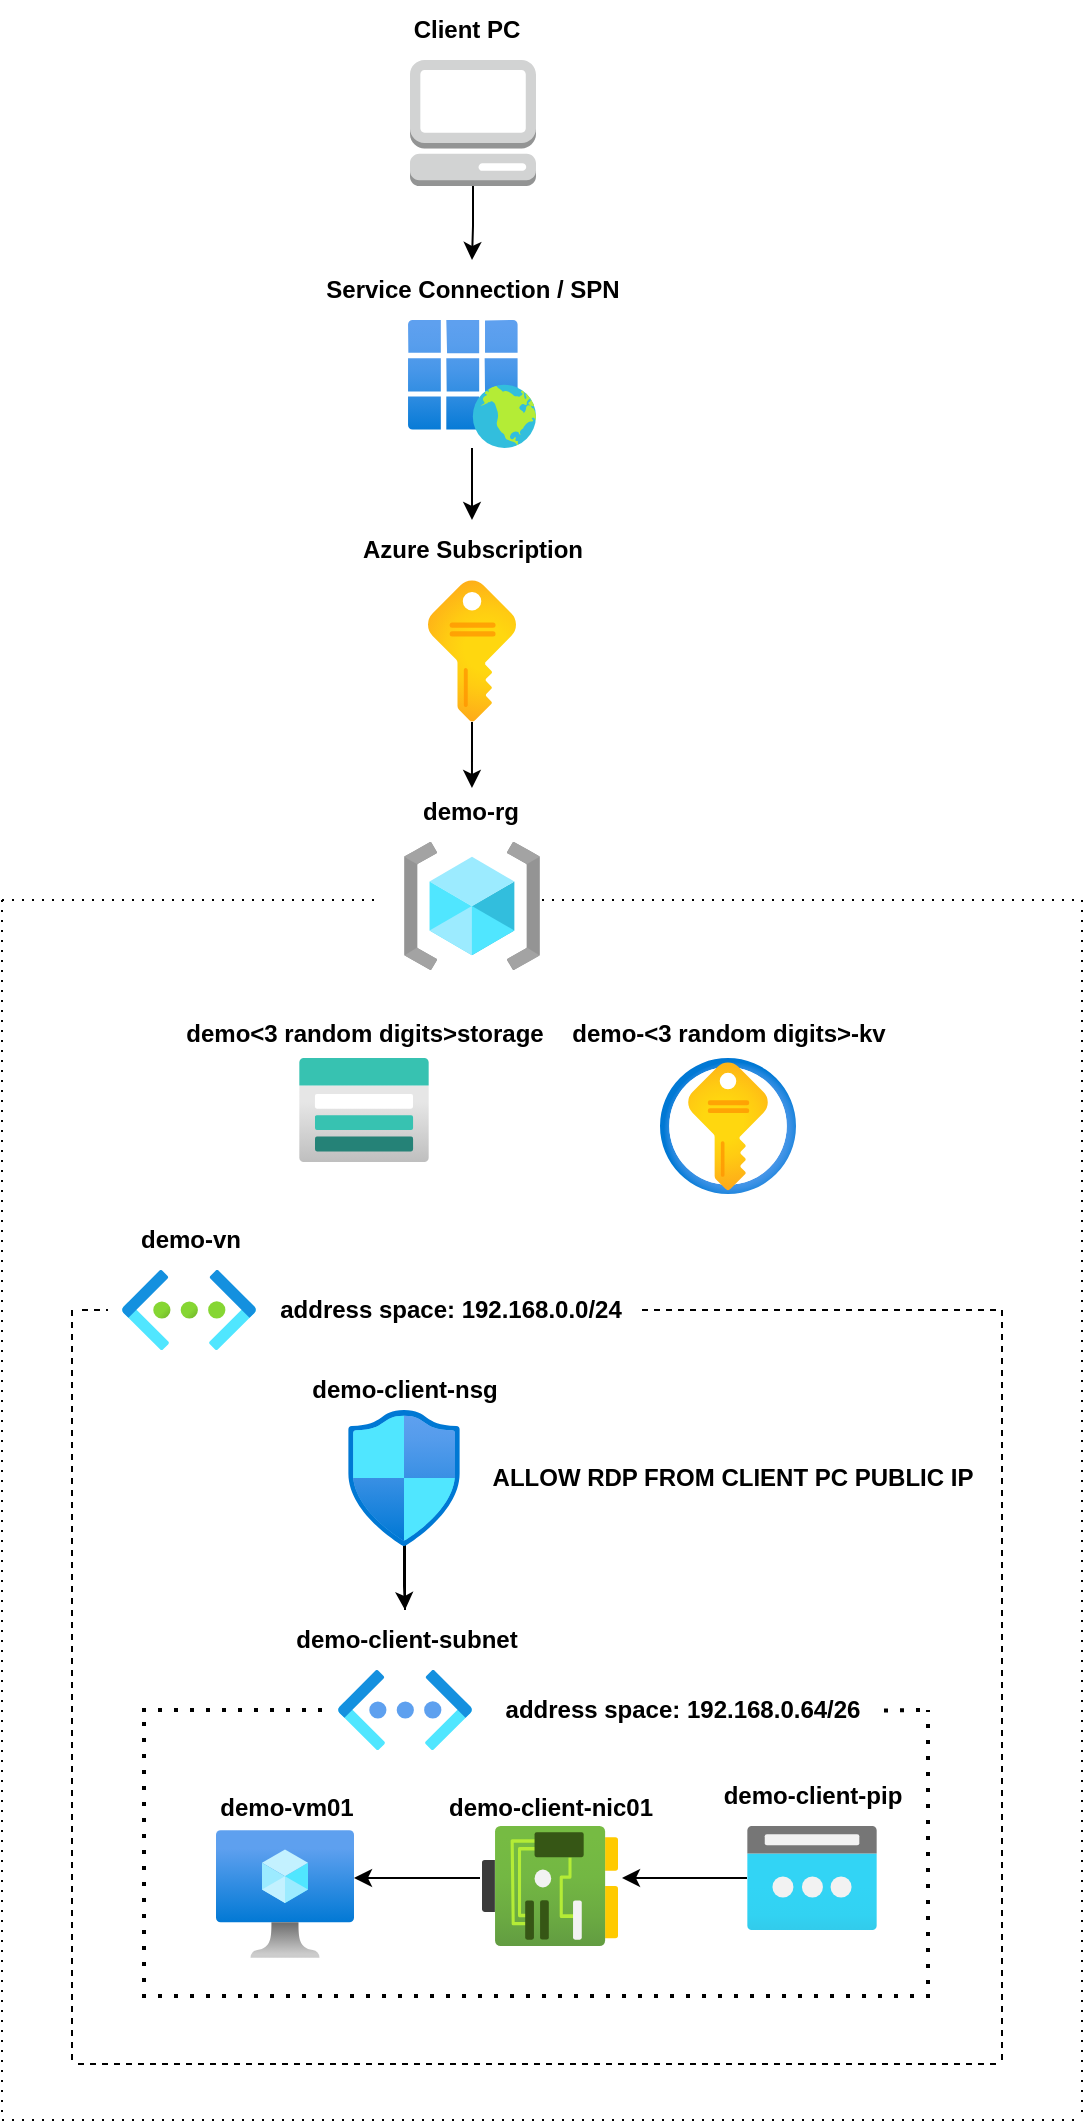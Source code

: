 <mxfile version="21.3.0" type="device">
  <diagram name="Side-1" id="Lm8Lxion_mw2OkoYkOi0">
    <mxGraphModel dx="1622" dy="927" grid="1" gridSize="10" guides="1" tooltips="1" connect="1" arrows="1" fold="1" page="1" pageScale="1" pageWidth="827" pageHeight="1169" math="0" shadow="0">
      <root>
        <mxCell id="0" />
        <mxCell id="1" parent="0" />
        <mxCell id="bI8WeHNzFJDsldCCA7HD-8" value="" style="edgeStyle=orthogonalEdgeStyle;rounded=0;orthogonalLoop=1;jettySize=auto;html=1;" edge="1" parent="1" source="bI8WeHNzFJDsldCCA7HD-1" target="bI8WeHNzFJDsldCCA7HD-7">
          <mxGeometry relative="1" as="geometry" />
        </mxCell>
        <mxCell id="bI8WeHNzFJDsldCCA7HD-1" value="" style="outlineConnect=0;dashed=0;verticalLabelPosition=bottom;verticalAlign=top;align=center;html=1;shape=mxgraph.aws3.management_console;fillColor=#D2D3D3;gradientColor=none;" vertex="1" parent="1">
          <mxGeometry x="364" y="130" width="63" height="63" as="geometry" />
        </mxCell>
        <mxCell id="bI8WeHNzFJDsldCCA7HD-2" value="Client PC" style="text;html=1;align=center;verticalAlign=middle;resizable=0;points=[];autosize=1;strokeColor=none;fillColor=none;fontStyle=1" vertex="1" parent="1">
          <mxGeometry x="351.5" y="100" width="80" height="30" as="geometry" />
        </mxCell>
        <mxCell id="bI8WeHNzFJDsldCCA7HD-14" style="edgeStyle=orthogonalEdgeStyle;rounded=0;orthogonalLoop=1;jettySize=auto;html=1;entryX=0.514;entryY=0.1;entryDx=0;entryDy=0;entryPerimeter=0;" edge="1" parent="1" source="bI8WeHNzFJDsldCCA7HD-3" target="bI8WeHNzFJDsldCCA7HD-11">
          <mxGeometry relative="1" as="geometry" />
        </mxCell>
        <mxCell id="bI8WeHNzFJDsldCCA7HD-3" value="" style="image;aspect=fixed;html=1;points=[];align=center;fontSize=12;image=img/lib/azure2/general/Subscriptions.svg;" vertex="1" parent="1">
          <mxGeometry x="373" y="390" width="44" height="71" as="geometry" />
        </mxCell>
        <mxCell id="bI8WeHNzFJDsldCCA7HD-4" value="Azure Subscription" style="text;html=1;align=center;verticalAlign=middle;resizable=0;points=[];autosize=1;strokeColor=none;fillColor=none;fontStyle=1" vertex="1" parent="1">
          <mxGeometry x="330" y="360" width="130" height="30" as="geometry" />
        </mxCell>
        <mxCell id="bI8WeHNzFJDsldCCA7HD-9" value="" style="edgeStyle=orthogonalEdgeStyle;rounded=0;orthogonalLoop=1;jettySize=auto;html=1;" edge="1" parent="1" source="bI8WeHNzFJDsldCCA7HD-6" target="bI8WeHNzFJDsldCCA7HD-4">
          <mxGeometry relative="1" as="geometry" />
        </mxCell>
        <mxCell id="bI8WeHNzFJDsldCCA7HD-6" value="" style="image;aspect=fixed;html=1;points=[];align=center;fontSize=12;image=img/lib/azure2/identity/Enterprise_Applications.svg;" vertex="1" parent="1">
          <mxGeometry x="363" y="260" width="64" height="64" as="geometry" />
        </mxCell>
        <mxCell id="bI8WeHNzFJDsldCCA7HD-7" value="Service Connection / SPN" style="text;html=1;align=center;verticalAlign=middle;resizable=0;points=[];autosize=1;strokeColor=none;fillColor=none;fontStyle=1" vertex="1" parent="1">
          <mxGeometry x="310" y="230" width="170" height="30" as="geometry" />
        </mxCell>
        <mxCell id="bI8WeHNzFJDsldCCA7HD-11" value="demo-rg" style="text;html=1;align=center;verticalAlign=middle;resizable=0;points=[];autosize=1;strokeColor=none;fillColor=none;fontStyle=1" vertex="1" parent="1">
          <mxGeometry x="359" y="491" width="70" height="30" as="geometry" />
        </mxCell>
        <mxCell id="bI8WeHNzFJDsldCCA7HD-12" value="" style="image;aspect=fixed;html=1;points=[];align=center;fontSize=12;image=img/lib/azure2/general/Resource_Groups.svg;" vertex="1" parent="1">
          <mxGeometry x="361" y="521" width="68" height="64" as="geometry" />
        </mxCell>
        <mxCell id="bI8WeHNzFJDsldCCA7HD-15" value="" style="image;aspect=fixed;html=1;points=[];align=center;fontSize=12;image=img/lib/azure2/networking/Virtual_Networks.svg;" vertex="1" parent="1">
          <mxGeometry x="220" y="735" width="67" height="40" as="geometry" />
        </mxCell>
        <mxCell id="bI8WeHNzFJDsldCCA7HD-16" value="demo-vn" style="text;html=1;align=center;verticalAlign=middle;resizable=0;points=[];autosize=1;strokeColor=none;fillColor=none;fontStyle=1" vertex="1" parent="1">
          <mxGeometry x="218.5" y="705" width="70" height="30" as="geometry" />
        </mxCell>
        <mxCell id="bI8WeHNzFJDsldCCA7HD-17" value="address space:&amp;nbsp;192.168.0.0/24" style="text;html=1;align=center;verticalAlign=middle;resizable=0;points=[];autosize=1;strokeColor=none;fillColor=none;fontStyle=1" vertex="1" parent="1">
          <mxGeometry x="288.5" y="740" width="190" height="30" as="geometry" />
        </mxCell>
        <mxCell id="bI8WeHNzFJDsldCCA7HD-18" value="" style="image;aspect=fixed;html=1;points=[];align=center;fontSize=12;image=img/lib/azure2/networking/Virtual_Networks_Classic.svg;" vertex="1" parent="1">
          <mxGeometry x="328" y="935" width="67" height="40" as="geometry" />
        </mxCell>
        <mxCell id="bI8WeHNzFJDsldCCA7HD-24" value="" style="edgeStyle=orthogonalEdgeStyle;rounded=0;orthogonalLoop=1;jettySize=auto;html=1;" edge="1" parent="1" source="bI8WeHNzFJDsldCCA7HD-19">
          <mxGeometry relative="1" as="geometry">
            <mxPoint x="361.5" y="825" as="targetPoint" />
          </mxGeometry>
        </mxCell>
        <mxCell id="bI8WeHNzFJDsldCCA7HD-19" value="demo-client-subnet" style="text;html=1;align=center;verticalAlign=middle;resizable=0;points=[];autosize=1;strokeColor=none;fillColor=none;fontStyle=1" vertex="1" parent="1">
          <mxGeometry x="296.5" y="905" width="130" height="30" as="geometry" />
        </mxCell>
        <mxCell id="bI8WeHNzFJDsldCCA7HD-20" value="address space: 192.168.0.64/26" style="text;html=1;align=center;verticalAlign=middle;resizable=0;points=[];autosize=1;strokeColor=none;fillColor=none;fontStyle=1" vertex="1" parent="1">
          <mxGeometry x="400" y="940" width="200" height="30" as="geometry" />
        </mxCell>
        <mxCell id="bI8WeHNzFJDsldCCA7HD-22" value="" style="edgeStyle=orthogonalEdgeStyle;rounded=0;orthogonalLoop=1;jettySize=auto;html=1;" edge="1" parent="1" source="bI8WeHNzFJDsldCCA7HD-21" target="bI8WeHNzFJDsldCCA7HD-19">
          <mxGeometry relative="1" as="geometry" />
        </mxCell>
        <mxCell id="bI8WeHNzFJDsldCCA7HD-21" value="" style="image;aspect=fixed;html=1;points=[];align=center;fontSize=12;image=img/lib/azure2/networking/Network_Security_Groups.svg;" vertex="1" parent="1">
          <mxGeometry x="333" y="805" width="56.0" height="68" as="geometry" />
        </mxCell>
        <mxCell id="bI8WeHNzFJDsldCCA7HD-25" value="demo-client-nsg" style="text;html=1;align=center;verticalAlign=middle;resizable=0;points=[];autosize=1;strokeColor=none;fillColor=none;fontStyle=1" vertex="1" parent="1">
          <mxGeometry x="301" y="780" width="120" height="30" as="geometry" />
        </mxCell>
        <mxCell id="bI8WeHNzFJDsldCCA7HD-26" value="" style="image;aspect=fixed;html=1;points=[];align=center;fontSize=12;image=img/lib/azure2/compute/Virtual_Machine.svg;" vertex="1" parent="1">
          <mxGeometry x="267" y="1015" width="69" height="64" as="geometry" />
        </mxCell>
        <mxCell id="bI8WeHNzFJDsldCCA7HD-27" value="demo-vm01" style="text;html=1;align=center;verticalAlign=middle;resizable=0;points=[];autosize=1;strokeColor=none;fillColor=none;fontStyle=1" vertex="1" parent="1">
          <mxGeometry x="256.5" y="989" width="90" height="30" as="geometry" />
        </mxCell>
        <mxCell id="bI8WeHNzFJDsldCCA7HD-29" value="" style="image;aspect=fixed;html=1;points=[];align=center;fontSize=12;image=img/lib/azure2/networking/Network_Interfaces.svg;" vertex="1" parent="1">
          <mxGeometry x="400" y="1013" width="68" height="60" as="geometry" />
        </mxCell>
        <mxCell id="bI8WeHNzFJDsldCCA7HD-30" value="demo-client-nic01" style="text;html=1;align=center;verticalAlign=middle;resizable=0;points=[];autosize=1;strokeColor=none;fillColor=none;fontStyle=1" vertex="1" parent="1">
          <mxGeometry x="369" y="989" width="130" height="30" as="geometry" />
        </mxCell>
        <mxCell id="bI8WeHNzFJDsldCCA7HD-43" value="" style="edgeStyle=orthogonalEdgeStyle;rounded=0;orthogonalLoop=1;jettySize=auto;html=1;" edge="1" parent="1" source="bI8WeHNzFJDsldCCA7HD-31">
          <mxGeometry relative="1" as="geometry">
            <mxPoint x="470" y="1039" as="targetPoint" />
          </mxGeometry>
        </mxCell>
        <mxCell id="bI8WeHNzFJDsldCCA7HD-31" value="" style="image;aspect=fixed;html=1;points=[];align=center;fontSize=12;image=img/lib/azure2/networking/Public_IP_Addresses.svg;" vertex="1" parent="1">
          <mxGeometry x="532.5" y="1013" width="65" height="52" as="geometry" />
        </mxCell>
        <mxCell id="bI8WeHNzFJDsldCCA7HD-32" value="demo-client-pip" style="text;html=1;align=center;verticalAlign=middle;resizable=0;points=[];autosize=1;strokeColor=none;fillColor=none;fontStyle=1" vertex="1" parent="1">
          <mxGeometry x="510" y="983" width="110" height="30" as="geometry" />
        </mxCell>
        <mxCell id="bI8WeHNzFJDsldCCA7HD-33" value="ALLOW RDP FROM CLIENT PC PUBLIC IP" style="text;html=1;align=center;verticalAlign=middle;resizable=0;points=[];autosize=1;strokeColor=none;fillColor=none;fontStyle=1" vertex="1" parent="1">
          <mxGeometry x="395" y="824" width="260" height="30" as="geometry" />
        </mxCell>
        <mxCell id="bI8WeHNzFJDsldCCA7HD-45" value="" style="edgeStyle=orthogonalEdgeStyle;rounded=0;orthogonalLoop=1;jettySize=auto;html=1;" edge="1" parent="1">
          <mxGeometry relative="1" as="geometry">
            <mxPoint x="399" y="1039" as="sourcePoint" />
            <mxPoint x="336" y="1039" as="targetPoint" />
          </mxGeometry>
        </mxCell>
        <mxCell id="bI8WeHNzFJDsldCCA7HD-46" value="" style="endArrow=none;dashed=1;html=1;rounded=0;" edge="1" parent="1">
          <mxGeometry width="50" height="50" relative="1" as="geometry">
            <mxPoint x="195" y="1130" as="sourcePoint" />
            <mxPoint x="195" y="755" as="targetPoint" />
          </mxGeometry>
        </mxCell>
        <mxCell id="bI8WeHNzFJDsldCCA7HD-48" value="" style="endArrow=none;dashed=1;html=1;rounded=0;" edge="1" parent="1">
          <mxGeometry width="50" height="50" relative="1" as="geometry">
            <mxPoint x="657" y="1132" as="sourcePoint" />
            <mxPoint x="197" y="1132" as="targetPoint" />
          </mxGeometry>
        </mxCell>
        <mxCell id="bI8WeHNzFJDsldCCA7HD-49" value="" style="endArrow=none;dashed=1;html=1;rounded=0;" edge="1" parent="1">
          <mxGeometry width="50" height="50" relative="1" as="geometry">
            <mxPoint x="660" y="1130" as="sourcePoint" />
            <mxPoint x="660" y="755" as="targetPoint" />
          </mxGeometry>
        </mxCell>
        <mxCell id="bI8WeHNzFJDsldCCA7HD-50" value="" style="endArrow=none;dashed=1;html=1;rounded=0;" edge="1" parent="1">
          <mxGeometry width="50" height="50" relative="1" as="geometry">
            <mxPoint x="480" y="755" as="sourcePoint" />
            <mxPoint x="660" y="755" as="targetPoint" />
          </mxGeometry>
        </mxCell>
        <mxCell id="bI8WeHNzFJDsldCCA7HD-51" value="" style="endArrow=none;dashed=1;html=1;rounded=0;" edge="1" parent="1">
          <mxGeometry width="50" height="50" relative="1" as="geometry">
            <mxPoint x="200" y="755" as="sourcePoint" />
            <mxPoint x="213" y="755" as="targetPoint" />
          </mxGeometry>
        </mxCell>
        <mxCell id="bI8WeHNzFJDsldCCA7HD-52" value="" style="endArrow=none;dashed=1;html=1;dashPattern=1 3;strokeWidth=2;rounded=0;" edge="1" parent="1">
          <mxGeometry width="50" height="50" relative="1" as="geometry">
            <mxPoint x="230" y="955" as="sourcePoint" />
            <mxPoint x="320" y="955" as="targetPoint" />
          </mxGeometry>
        </mxCell>
        <mxCell id="bI8WeHNzFJDsldCCA7HD-53" value="" style="endArrow=none;dashed=1;html=1;dashPattern=1 3;strokeWidth=2;rounded=0;" edge="1" parent="1">
          <mxGeometry width="50" height="50" relative="1" as="geometry">
            <mxPoint x="231" y="1099" as="sourcePoint" />
            <mxPoint x="231" y="959" as="targetPoint" />
          </mxGeometry>
        </mxCell>
        <mxCell id="bI8WeHNzFJDsldCCA7HD-54" value="" style="endArrow=none;dashed=1;html=1;dashPattern=1 3;strokeWidth=2;rounded=0;" edge="1" parent="1">
          <mxGeometry width="50" height="50" relative="1" as="geometry">
            <mxPoint x="238" y="1098" as="sourcePoint" />
            <mxPoint x="630" y="1098" as="targetPoint" />
          </mxGeometry>
        </mxCell>
        <mxCell id="bI8WeHNzFJDsldCCA7HD-55" value="" style="endArrow=none;dashed=1;html=1;dashPattern=1 3;strokeWidth=2;rounded=0;" edge="1" parent="1">
          <mxGeometry width="50" height="50" relative="1" as="geometry">
            <mxPoint x="623" y="1092" as="sourcePoint" />
            <mxPoint x="623" y="955" as="targetPoint" />
          </mxGeometry>
        </mxCell>
        <mxCell id="bI8WeHNzFJDsldCCA7HD-56" value="" style="endArrow=none;dashed=1;html=1;dashPattern=1 3;strokeWidth=2;rounded=0;exitX=1.005;exitY=0.508;exitDx=0;exitDy=0;exitPerimeter=0;" edge="1" parent="1" source="bI8WeHNzFJDsldCCA7HD-20">
          <mxGeometry width="50" height="50" relative="1" as="geometry">
            <mxPoint x="610" y="955" as="sourcePoint" />
            <mxPoint x="620" y="955" as="targetPoint" />
          </mxGeometry>
        </mxCell>
        <mxCell id="bI8WeHNzFJDsldCCA7HD-57" value="" style="image;aspect=fixed;html=1;points=[];align=center;fontSize=12;image=img/lib/azure2/storage/Storage_Accounts.svg;" vertex="1" parent="1">
          <mxGeometry x="308.5" y="629" width="65" height="52" as="geometry" />
        </mxCell>
        <mxCell id="bI8WeHNzFJDsldCCA7HD-58" value="demo&amp;lt;3 random digits&amp;gt;storage" style="text;html=1;align=center;verticalAlign=middle;resizable=0;points=[];autosize=1;strokeColor=none;fillColor=none;fontStyle=1" vertex="1" parent="1">
          <mxGeometry x="241" y="602" width="200" height="30" as="geometry" />
        </mxCell>
        <mxCell id="bI8WeHNzFJDsldCCA7HD-59" value="" style="image;aspect=fixed;html=1;points=[];align=center;fontSize=12;image=img/lib/azure2/security/Key_Vaults.svg;" vertex="1" parent="1">
          <mxGeometry x="489" y="629" width="68" height="68" as="geometry" />
        </mxCell>
        <mxCell id="bI8WeHNzFJDsldCCA7HD-60" value="demo-&amp;lt;3 random digits&amp;gt;-kv" style="text;html=1;align=center;verticalAlign=middle;resizable=0;points=[];autosize=1;strokeColor=none;fillColor=none;fontStyle=1" vertex="1" parent="1">
          <mxGeometry x="433" y="602" width="180" height="30" as="geometry" />
        </mxCell>
        <mxCell id="bI8WeHNzFJDsldCCA7HD-61" value="" style="endArrow=none;dashed=1;html=1;rounded=0;endSize=100;startSize=6;strokeWidth=1;dashPattern=1 4;" edge="1" parent="1">
          <mxGeometry width="50" height="50" relative="1" as="geometry">
            <mxPoint x="160" y="550" as="sourcePoint" />
            <mxPoint x="350" y="550" as="targetPoint" />
          </mxGeometry>
        </mxCell>
        <mxCell id="bI8WeHNzFJDsldCCA7HD-62" value="" style="endArrow=none;dashed=1;html=1;rounded=0;endSize=100;startSize=6;strokeWidth=1;dashPattern=1 4;" edge="1" parent="1">
          <mxGeometry width="50" height="50" relative="1" as="geometry">
            <mxPoint x="160" y="550" as="sourcePoint" />
            <mxPoint x="160" y="1160" as="targetPoint" />
          </mxGeometry>
        </mxCell>
        <mxCell id="bI8WeHNzFJDsldCCA7HD-64" value="" style="endArrow=none;dashed=1;html=1;rounded=0;endSize=100;startSize=6;strokeWidth=1;dashPattern=1 4;" edge="1" parent="1">
          <mxGeometry width="50" height="50" relative="1" as="geometry">
            <mxPoint x="160" y="1160" as="sourcePoint" />
            <mxPoint x="700" y="1160" as="targetPoint" />
          </mxGeometry>
        </mxCell>
        <mxCell id="bI8WeHNzFJDsldCCA7HD-65" value="" style="endArrow=none;dashed=1;html=1;rounded=0;endSize=100;startSize=6;strokeWidth=1;dashPattern=1 4;" edge="1" parent="1">
          <mxGeometry width="50" height="50" relative="1" as="geometry">
            <mxPoint x="700" y="550" as="sourcePoint" />
            <mxPoint x="700" y="1160" as="targetPoint" />
          </mxGeometry>
        </mxCell>
        <mxCell id="bI8WeHNzFJDsldCCA7HD-66" value="" style="endArrow=none;dashed=1;html=1;rounded=0;endSize=100;startSize=6;strokeWidth=1;dashPattern=1 4;fontStyle=1" edge="1" parent="1">
          <mxGeometry width="50" height="50" relative="1" as="geometry">
            <mxPoint x="430" y="550" as="sourcePoint" />
            <mxPoint x="700" y="550" as="targetPoint" />
          </mxGeometry>
        </mxCell>
      </root>
    </mxGraphModel>
  </diagram>
</mxfile>
